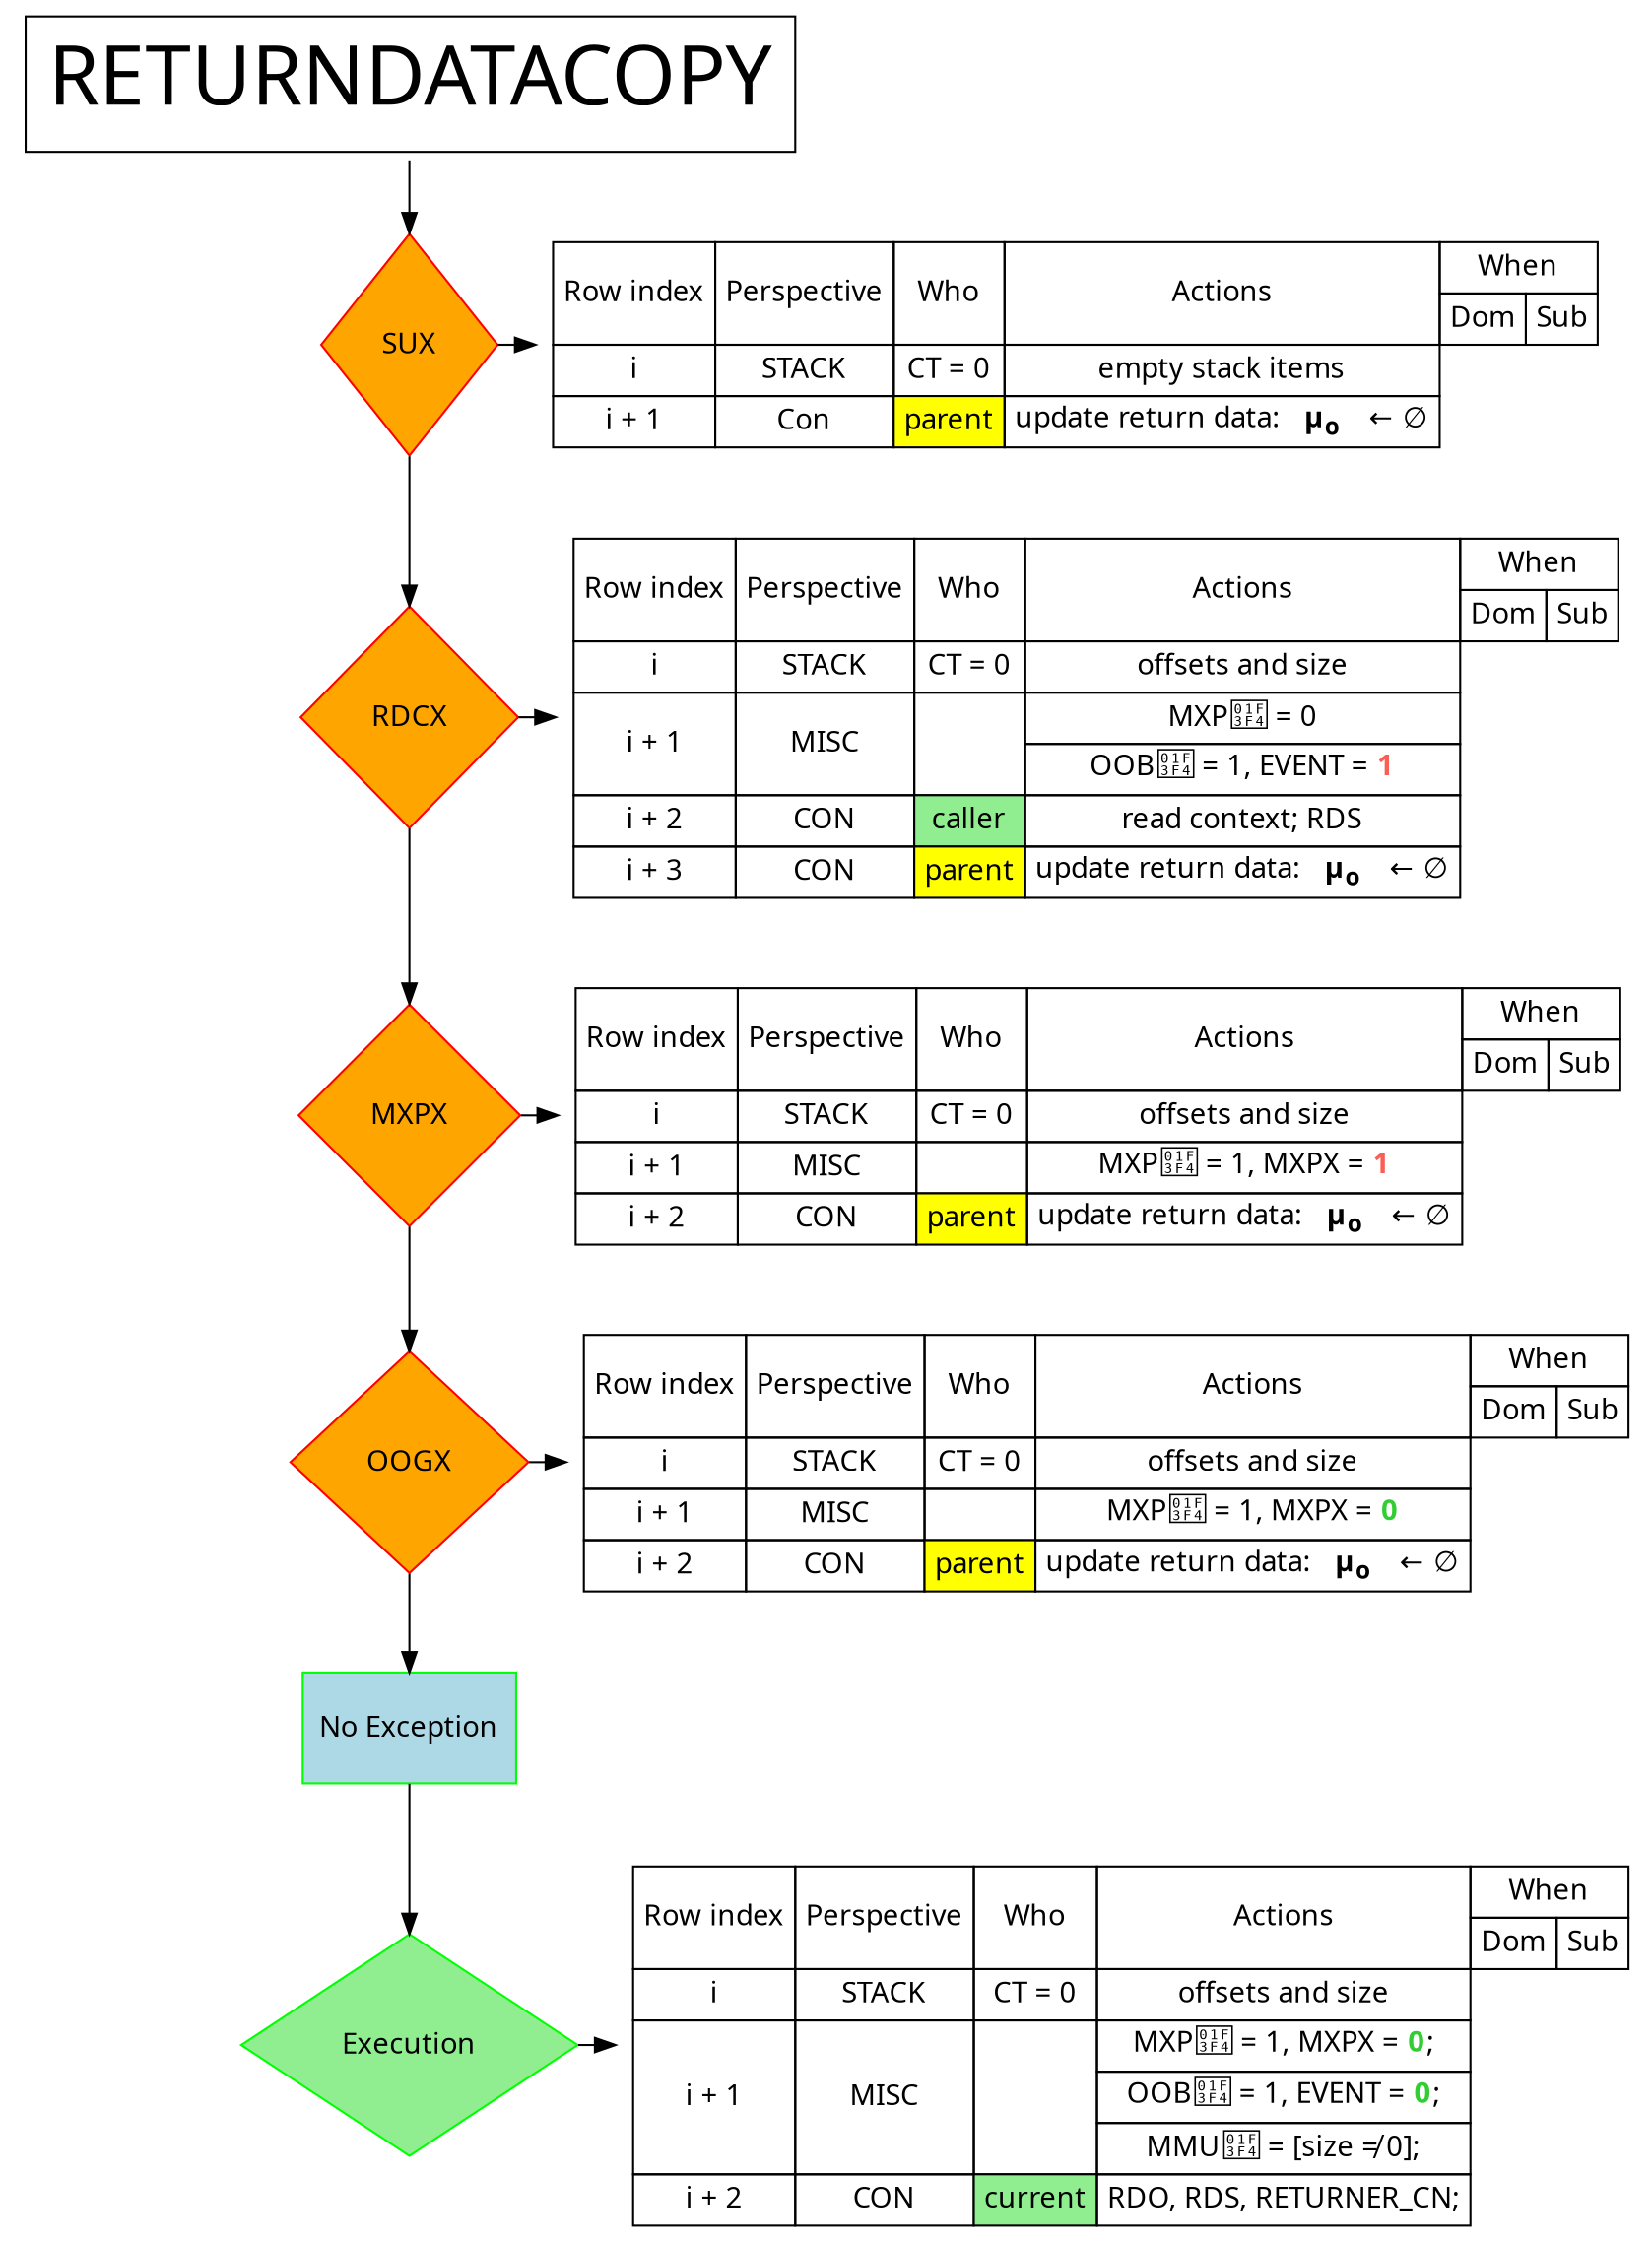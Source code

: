# http://www.graphviz.org/content/cluster

digraph G {

  node [fontname = "Handlee"];
  node [shape=plaintext];
  edge [fontname = "Handlee"];

  inst [label=<
  <TABLE BORDER="0" CELLBORDER="1" CELLSPACING="0" CELLPADDING="10">
  <TR>
  <TD><FONT POINT-SIZE="40">RETURNDATACOPY</FONT></TD>
  </TR>
  </TABLE>>];
  sux [
    label = "\nSUX\n ";
    shape = diamond;
    style = filled;
    fillcolor = "ORANGE";
    color = "RED";
  ];
  mxpx [
    label = "\nMXPX\n ";
    shape = diamond;
    style = filled;
    fillcolor = "ORANGE";
    color = "RED";
  ];
  oogx [
    label = "\nOOGX\n ";
    shape = diamond;
    style = filled;
    fillcolor = "ORANGE";
    color = "RED";
  ];
  rdcx [
    label = "\nRDCX\n ";
    shape = diamond;
    style = filled;
    fillcolor = "ORANGE";
    color = "RED";
  ];
  unexceptional [
    label = "\nNo Exception\n ";
    shape = rect;
    style = filled;
    fillcolor = "LIGHTBLUE";
    color = "green";
  ];
  execution [
    label = "\nExecution\n ";
    shape = diamond;
    style = filled;
    fillcolor = "LIGHTGREEN";
    color = "green";
  ];

  {
    rank=same;
    sux; sux_rows;
  }
  {
    rank=same;
    mxpx; mxpx_rows;
  }
  {
    rank=same;
    oogx; oogx_rows;
  }
  {
    rank=same;
    rdcx; rdcx_rows;
  }
  {
    rank=same;
    execution; execution_rows;
  }

  inst                       -> sux;
  sux                        -> sux_rows;
  sux                        -> rdcx;
  rdcx                       -> rdcx_rows;
  rdcx                       -> mxpx;
  mxpx                       -> mxpx_rows;
  mxpx                       -> oogx
  oogx                       -> oogx_rows;
  oogx                       -> unexceptional;
  unexceptional              -> execution;
  execution                  -> execution_rows;

sux_rows [label=<
<TABLE BORDER="0" CELLBORDER="1" CELLSPACING="0" CELLPADDING="4">
  <TR>
    <TD ROWSPAN="2">Row index</TD>
    <TD ROWSPAN="2">Perspective</TD>
    <TD ROWSPAN="2">Who</TD>
    <TD ROWSPAN="2" COLSPAN="1">Actions</TD>
    <TD ROWSPAN="1" COLSPAN="2">When</TD>
  </TR>
  <TR>
    <TD ROWSPAN="1" COLSPAN="1">Dom</TD>
    <TD ROWSPAN="1" COLSPAN="1">Sub</TD>
  </TR>
  <TR>
    <TD>i</TD>
    <TD>STACK</TD>
    <TD>CT = 0</TD>
    <TD>empty stack items</TD>
  </TR>
  <TR>
    <TD>i + 1</TD>
    <TD>Con</TD>
    <TD BGCOLOR="YELLOW">parent</TD>
    <TD COLSPAN="1">update return data: &nbsp; <B>μ<sub>o</sub></B> &shy;&nbsp; ← ∅</TD>
  </TR>
</TABLE>>];

rdcx_rows [label=<
<TABLE BORDER="0" CELLBORDER="1" CELLSPACING="0" CELLPADDING="4">
  <TR>
    <TD ROWSPAN="2">Row index</TD>
    <TD ROWSPAN="2">Perspective</TD>
    <TD ROWSPAN="2">Who</TD>
    <TD ROWSPAN="2" COLSPAN="1">Actions</TD>
    <TD ROWSPAN="1" COLSPAN="2">When</TD>
  </TR>
  <TR>
    <TD ROWSPAN="1" COLSPAN="1">Dom</TD>
    <TD ROWSPAN="1" COLSPAN="1">Sub</TD>
  </TR>
  <TR>
    <TD>i</TD>
    <TD>STACK</TD>
    <TD>CT = 0</TD>
    <TD>offsets and size</TD>
  </TR>
  <TR>
    <TD ROWSPAN="2">i + 1</TD>
    <TD ROWSPAN="2">MISC</TD>
    <TD ROWSPAN="2"></TD>
    <TD ROWSPAN="1">MXP🏴 = 0</TD>
  </TR>
  <TR>
    <TD ROWSPAN="1">OOB🏴 = 1, EVENT = <B><FONT COLOR="#FA5F55">1</FONT></B></TD>
  </TR>
  <TR>
    <TD>i + 2</TD>
    <TD>CON</TD>
    <TD BGCOLOR="LIGHTGREEN">caller</TD>
    <TD>read context; RDS</TD>
  </TR>
  <TR>
    <TD>i + 3</TD>
    <TD>CON</TD>
    <TD BGCOLOR="YELLOW">parent</TD>
    <TD>update return data: &nbsp; <B>μ<sub>o</sub></B> &shy;&nbsp; ← ∅</TD>
  </TR>
</TABLE>>];

mxpx_rows [label=<
<TABLE BORDER="0" CELLBORDER="1" CELLSPACING="0" CELLPADDING="4">
  <TR>
    <TD ROWSPAN="2">Row index</TD>
    <TD ROWSPAN="2">Perspective</TD>
    <TD ROWSPAN="2">Who</TD>
    <TD ROWSPAN="2" COLSPAN="1">Actions</TD>
    <TD ROWSPAN="1" COLSPAN="2">When</TD>
  </TR>
  <TR>
    <TD ROWSPAN="1" COLSPAN="1">Dom</TD>
    <TD ROWSPAN="1" COLSPAN="1">Sub</TD>
  </TR>
  <TR>
    <TD>i</TD>
    <TD>STACK</TD>
    <TD>CT = 0</TD>
    <TD>offsets and size</TD>
  </TR>
  <TR>
    <TD>i + 1</TD>
    <TD>MISC</TD>
    <TD></TD>
    <TD>MXP🏴 = 1, MXPX = <B><FONT COLOR="#FA5F55">1</FONT></B></TD>
  </TR>
  <TR>
    <TD>i + 2</TD>
    <TD>CON</TD>
    <TD BGCOLOR="YELLOW">parent</TD>
    <TD>update return data: &nbsp; <B>μ<sub>o</sub></B> &shy;&nbsp; ← ∅</TD>
  </TR>
</TABLE>>];

oogx_rows [label=<
<TABLE BORDER="0" CELLBORDER="1" CELLSPACING="0" CELLPADDING="4">
  <TR>
    <TD ROWSPAN="2">Row index</TD>
    <TD ROWSPAN="2">Perspective</TD>
    <TD ROWSPAN="2">Who</TD>
    <TD ROWSPAN="2" COLSPAN="1">Actions</TD>
    <TD ROWSPAN="1" COLSPAN="2">When</TD>
  </TR>
  <TR>
    <TD ROWSPAN="1" COLSPAN="1">Dom</TD>
    <TD ROWSPAN="1" COLSPAN="1">Sub</TD>
  </TR>
  <TR>
    <TD>i</TD>
    <TD>STACK</TD>
    <TD>CT = 0</TD>
    <TD>offsets and size</TD>
  </TR>
  <TR>
    <TD>i + 1</TD>
    <TD>MISC</TD>
    <TD></TD>
    <TD>MXP🏴 = 1, MXPX = <B><FONT COLOR="LIMEGREEN">0</FONT></B></TD>
  </TR>
  <TR>
    <TD>i + 2</TD>
    <TD>CON</TD>
    <TD BGCOLOR="YELLOW">parent</TD>
    <TD>update return data: &nbsp; <B>μ<sub>o</sub></B> &shy;&nbsp; ← ∅</TD>
  </TR>
</TABLE>>];

execution_rows [label=<
<TABLE BORDER="0" CELLBORDER="1" CELLSPACING="0" CELLPADDING="4">
  <TR>
    <TD ROWSPAN="2">Row index</TD>
    <TD ROWSPAN="2">Perspective</TD>
    <TD ROWSPAN="2">Who</TD>
    <TD ROWSPAN="2" COLSPAN="1">Actions</TD>
    <TD ROWSPAN="1" COLSPAN="2">When</TD>
  </TR>
  <TR>
    <TD ROWSPAN="1" COLSPAN="1">Dom</TD>
    <TD ROWSPAN="1" COLSPAN="1">Sub</TD>
  </TR>
  <TR>
    <TD>i</TD>
    <TD>STACK</TD>
    <TD>CT = 0</TD>
    <TD>offsets and size</TD>
  </TR>
  <TR>
    <TD ROWSPAN="3">i + 1</TD>
    <TD ROWSPAN="3">MISC</TD>
    <TD ROWSPAN="3"></TD>
    <TD ROWSPAN="1">MXP🏴 = 1, MXPX = <B><FONT COLOR="LIMEGREEN">0</FONT></B>;</TD>
  </TR>
  <TR>
    <TD ROWSPAN="1">OOB🏴 = 1, EVENT = <B><FONT COLOR="LIMEGREEN">0</FONT></B>;</TD>
  </TR>
  <TR>
    <TD ROWSPAN="1">MMU🏴 = [size ≠ 0];</TD>
  </TR>
  <TR>
    <TD>i + 2</TD>
    <TD>CON</TD>
    <TD BGCOLOR="LIGHTGREEN">current</TD>
    <TD>RDO, RDS, RETURNER_CN;</TD>
  </TR>
</TABLE>>];

}
